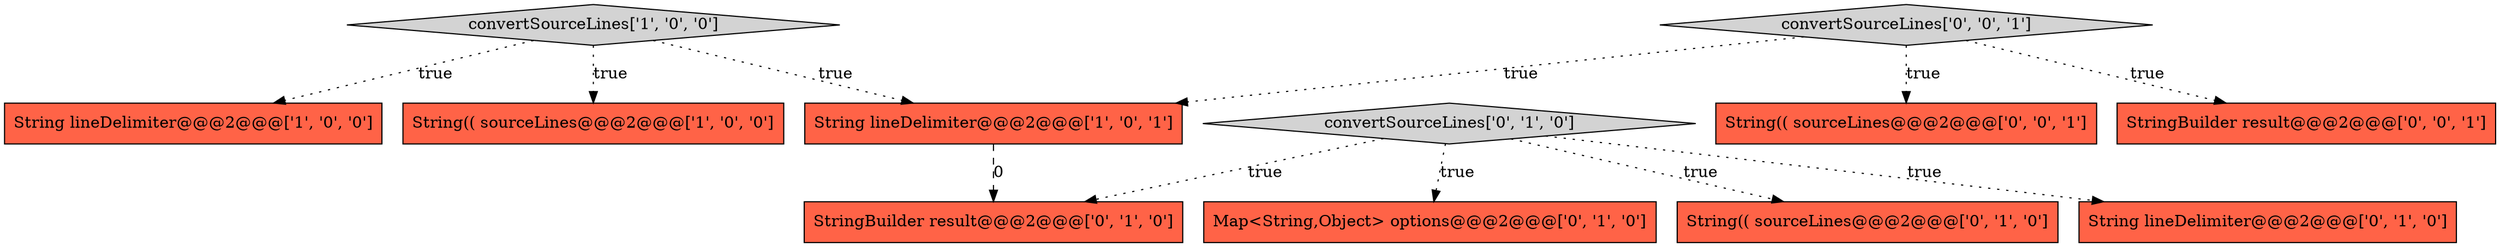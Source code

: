 digraph {
2 [style = filled, label = "convertSourceLines['1', '0', '0']", fillcolor = lightgray, shape = diamond image = "AAA0AAABBB1BBB"];
1 [style = filled, label = "String lineDelimiter@@@2@@@['1', '0', '0']", fillcolor = tomato, shape = box image = "AAA0AAABBB1BBB"];
8 [style = filled, label = "StringBuilder result@@@2@@@['0', '1', '0']", fillcolor = tomato, shape = box image = "AAA1AAABBB2BBB"];
10 [style = filled, label = "convertSourceLines['0', '0', '1']", fillcolor = lightgray, shape = diamond image = "AAA0AAABBB3BBB"];
9 [style = filled, label = "String(( sourceLines@@@2@@@['0', '0', '1']", fillcolor = tomato, shape = box image = "AAA0AAABBB3BBB"];
4 [style = filled, label = "String lineDelimiter@@@2@@@['0', '1', '0']", fillcolor = tomato, shape = box image = "AAA0AAABBB2BBB"];
3 [style = filled, label = "String lineDelimiter@@@2@@@['1', '0', '1']", fillcolor = tomato, shape = box image = "AAA0AAABBB1BBB"];
0 [style = filled, label = "String(( sourceLines@@@2@@@['1', '0', '0']", fillcolor = tomato, shape = box image = "AAA0AAABBB1BBB"];
7 [style = filled, label = "convertSourceLines['0', '1', '0']", fillcolor = lightgray, shape = diamond image = "AAA0AAABBB2BBB"];
11 [style = filled, label = "StringBuilder result@@@2@@@['0', '0', '1']", fillcolor = tomato, shape = box image = "AAA0AAABBB3BBB"];
5 [style = filled, label = "Map<String,Object> options@@@2@@@['0', '1', '0']", fillcolor = tomato, shape = box image = "AAA0AAABBB2BBB"];
6 [style = filled, label = "String(( sourceLines@@@2@@@['0', '1', '0']", fillcolor = tomato, shape = box image = "AAA0AAABBB2BBB"];
2->1 [style = dotted, label="true"];
2->0 [style = dotted, label="true"];
7->4 [style = dotted, label="true"];
2->3 [style = dotted, label="true"];
3->8 [style = dashed, label="0"];
10->11 [style = dotted, label="true"];
10->3 [style = dotted, label="true"];
10->9 [style = dotted, label="true"];
7->5 [style = dotted, label="true"];
7->8 [style = dotted, label="true"];
7->6 [style = dotted, label="true"];
}
